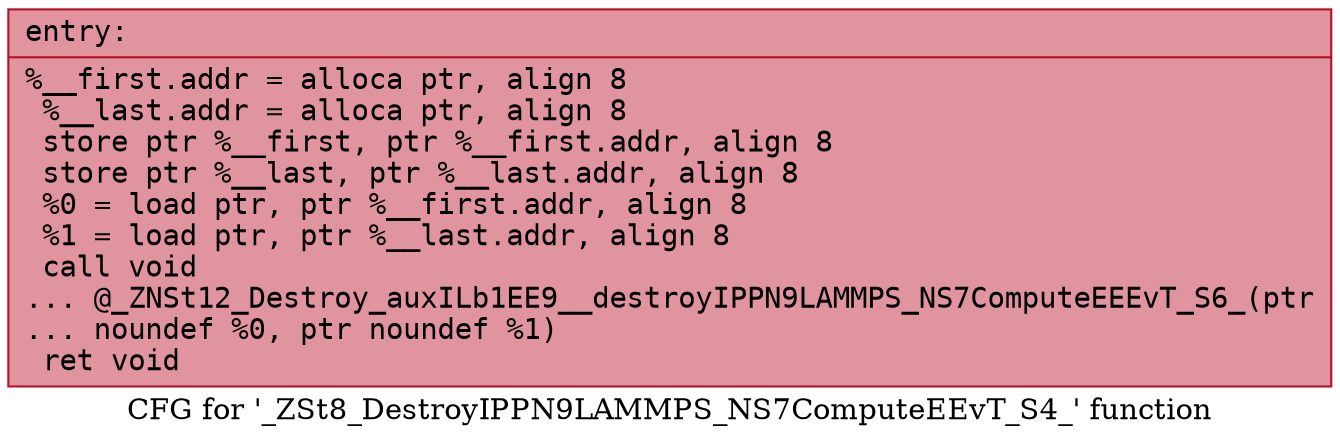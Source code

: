 digraph "CFG for '_ZSt8_DestroyIPPN9LAMMPS_NS7ComputeEEvT_S4_' function" {
	label="CFG for '_ZSt8_DestroyIPPN9LAMMPS_NS7ComputeEEvT_S4_' function";

	Node0x561f16479f20 [shape=record,color="#b70d28ff", style=filled, fillcolor="#b70d2870" fontname="Courier",label="{entry:\l|  %__first.addr = alloca ptr, align 8\l  %__last.addr = alloca ptr, align 8\l  store ptr %__first, ptr %__first.addr, align 8\l  store ptr %__last, ptr %__last.addr, align 8\l  %0 = load ptr, ptr %__first.addr, align 8\l  %1 = load ptr, ptr %__last.addr, align 8\l  call void\l... @_ZNSt12_Destroy_auxILb1EE9__destroyIPPN9LAMMPS_NS7ComputeEEEvT_S6_(ptr\l... noundef %0, ptr noundef %1)\l  ret void\l}"];
}
